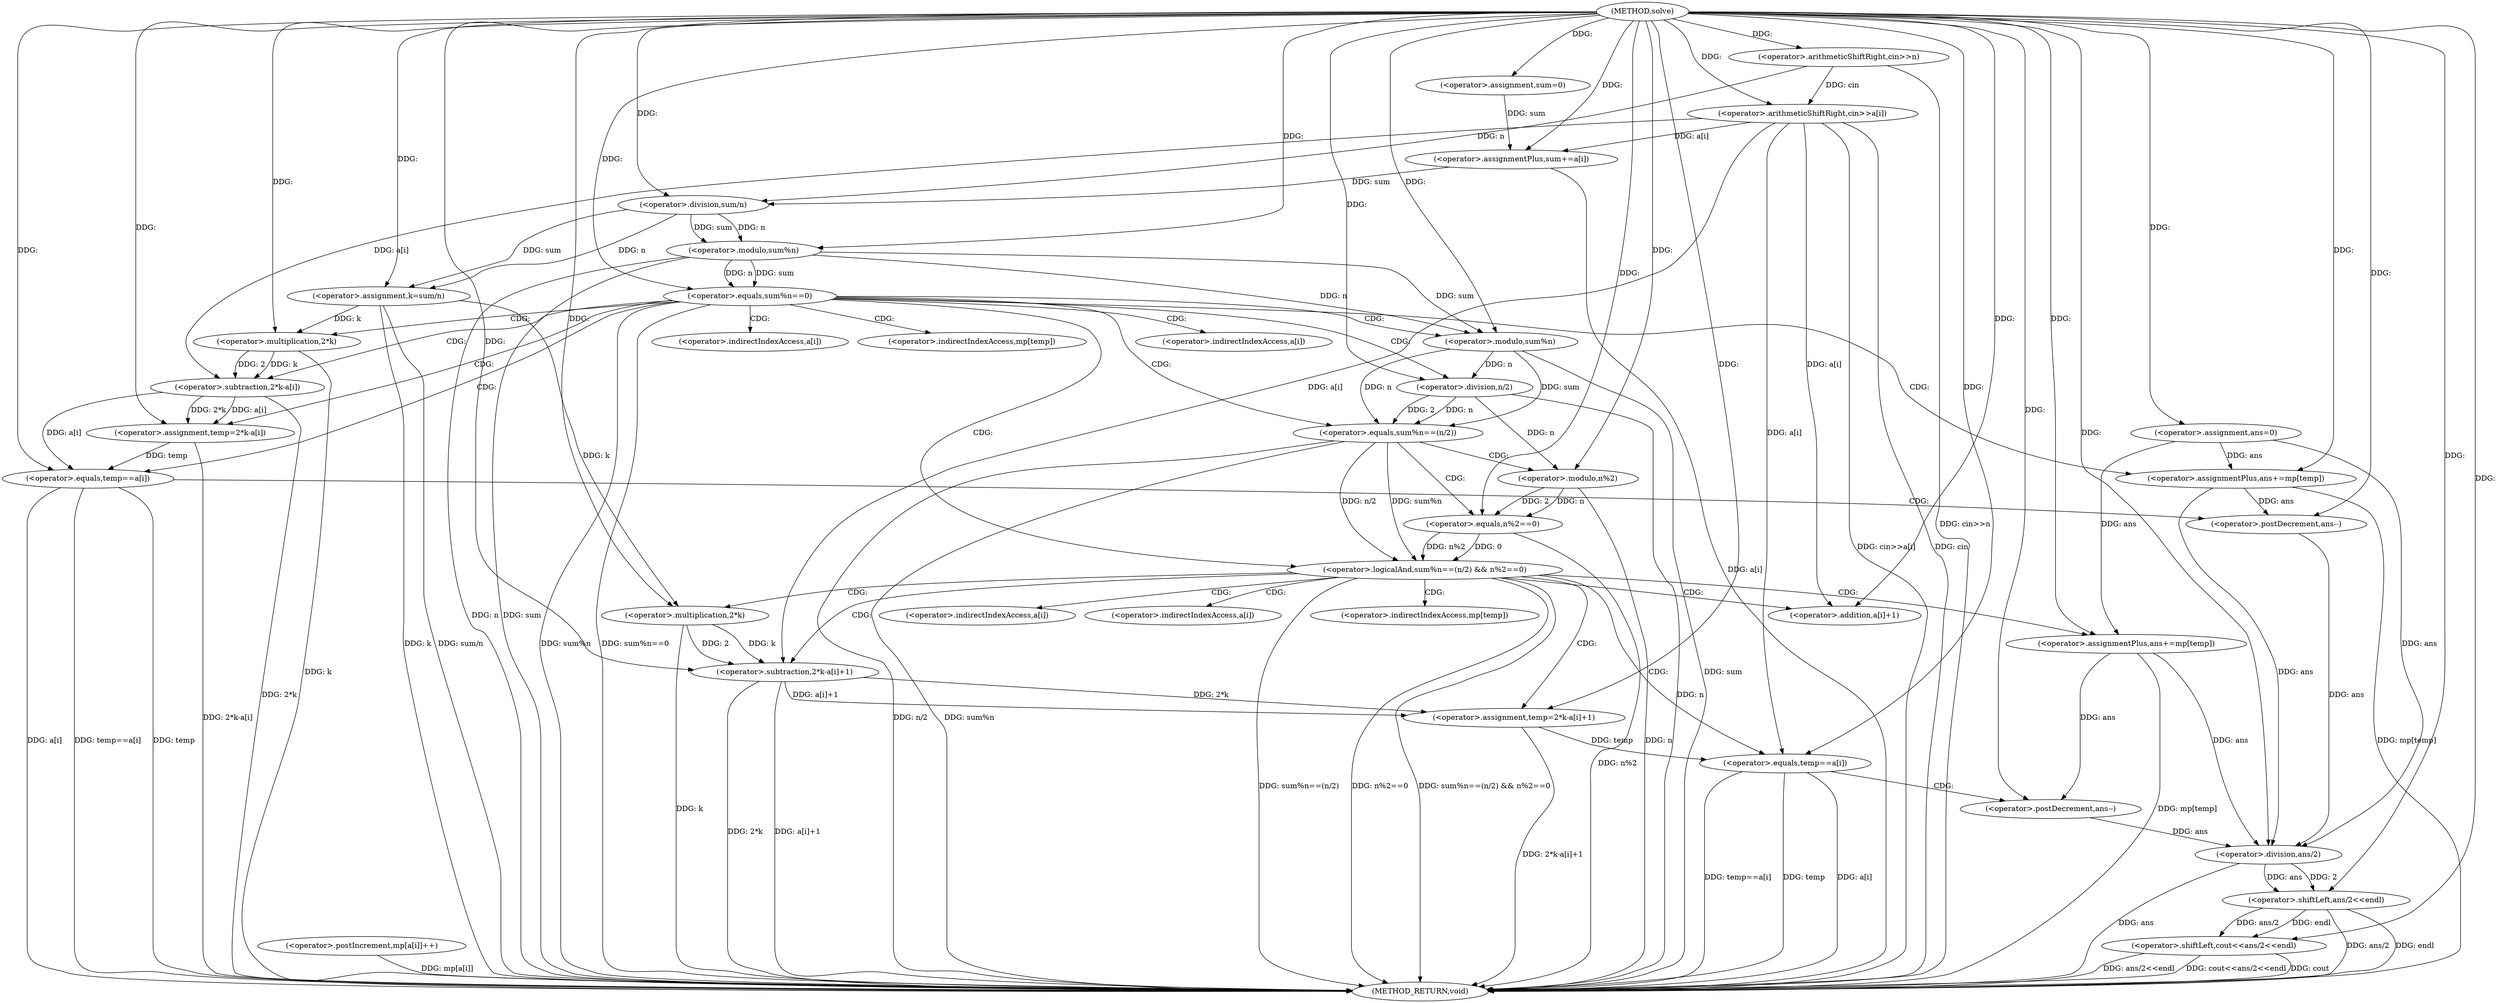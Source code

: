 digraph "solve" {  
"1000122" [label = "(METHOD,solve)" ]
"1000241" [label = "(METHOD_RETURN,void)" ]
"1000126" [label = "(<operator>.assignment,sum=0)" ]
"1000130" [label = "(<operator>.assignment,ans=0)" ]
"1000133" [label = "(<operator>.arithmeticShiftRight,cin>>n)" ]
"1000156" [label = "(<operator>.assignment,k=sum/n)" ]
"1000234" [label = "(<operator>.shiftLeft,cout<<ans/2<<endl)" ]
"1000139" [label = "(<operator>.arithmeticShiftRight,cin>>a[i])" ]
"1000144" [label = "(<operator>.postIncrement,mp[a[i]]++)" ]
"1000150" [label = "(<operator>.assignmentPlus,sum+=a[i])" ]
"1000162" [label = "(<operator>.equals,sum%n==0)" ]
"1000158" [label = "(<operator>.division,sum/n)" ]
"1000236" [label = "(<operator>.shiftLeft,ans/2<<endl)" ]
"1000163" [label = "(<operator>.modulo,sum%n)" ]
"1000170" [label = "(<operator>.assignment,temp=2*k-a[i])" ]
"1000179" [label = "(<operator>.assignmentPlus,ans+=mp[temp])" ]
"1000194" [label = "(<operator>.logicalAnd,sum%n==(n/2) && n%2==0)" ]
"1000237" [label = "(<operator>.division,ans/2)" ]
"1000185" [label = "(<operator>.equals,temp==a[i])" ]
"1000190" [label = "(<operator>.postDecrement,ans--)" ]
"1000172" [label = "(<operator>.subtraction,2*k-a[i])" ]
"1000195" [label = "(<operator>.equals,sum%n==(n/2))" ]
"1000202" [label = "(<operator>.equals,n%2==0)" ]
"1000210" [label = "(<operator>.assignment,temp=2*k-a[i]+1)" ]
"1000221" [label = "(<operator>.assignmentPlus,ans+=mp[temp])" ]
"1000173" [label = "(<operator>.multiplication,2*k)" ]
"1000196" [label = "(<operator>.modulo,sum%n)" ]
"1000199" [label = "(<operator>.division,n/2)" ]
"1000203" [label = "(<operator>.modulo,n%2)" ]
"1000227" [label = "(<operator>.equals,temp==a[i])" ]
"1000232" [label = "(<operator>.postDecrement,ans--)" ]
"1000212" [label = "(<operator>.subtraction,2*k-a[i]+1)" ]
"1000213" [label = "(<operator>.multiplication,2*k)" ]
"1000216" [label = "(<operator>.addition,a[i]+1)" ]
"1000181" [label = "(<operator>.indirectIndexAccess,mp[temp])" ]
"1000176" [label = "(<operator>.indirectIndexAccess,a[i])" ]
"1000187" [label = "(<operator>.indirectIndexAccess,a[i])" ]
"1000223" [label = "(<operator>.indirectIndexAccess,mp[temp])" ]
"1000229" [label = "(<operator>.indirectIndexAccess,a[i])" ]
"1000217" [label = "(<operator>.indirectIndexAccess,a[i])" ]
  "1000133" -> "1000241"  [ label = "DDG: cin>>n"] 
  "1000139" -> "1000241"  [ label = "DDG: cin"] 
  "1000139" -> "1000241"  [ label = "DDG: cin>>a[i]"] 
  "1000144" -> "1000241"  [ label = "DDG: mp[a[i]]"] 
  "1000150" -> "1000241"  [ label = "DDG: a[i]"] 
  "1000156" -> "1000241"  [ label = "DDG: k"] 
  "1000156" -> "1000241"  [ label = "DDG: sum/n"] 
  "1000163" -> "1000241"  [ label = "DDG: sum"] 
  "1000163" -> "1000241"  [ label = "DDG: n"] 
  "1000162" -> "1000241"  [ label = "DDG: sum%n"] 
  "1000162" -> "1000241"  [ label = "DDG: sum%n==0"] 
  "1000196" -> "1000241"  [ label = "DDG: sum"] 
  "1000195" -> "1000241"  [ label = "DDG: sum%n"] 
  "1000199" -> "1000241"  [ label = "DDG: n"] 
  "1000195" -> "1000241"  [ label = "DDG: n/2"] 
  "1000194" -> "1000241"  [ label = "DDG: sum%n==(n/2)"] 
  "1000203" -> "1000241"  [ label = "DDG: n"] 
  "1000202" -> "1000241"  [ label = "DDG: n%2"] 
  "1000194" -> "1000241"  [ label = "DDG: n%2==0"] 
  "1000194" -> "1000241"  [ label = "DDG: sum%n==(n/2) && n%2==0"] 
  "1000213" -> "1000241"  [ label = "DDG: k"] 
  "1000212" -> "1000241"  [ label = "DDG: 2*k"] 
  "1000212" -> "1000241"  [ label = "DDG: a[i]+1"] 
  "1000210" -> "1000241"  [ label = "DDG: 2*k-a[i]+1"] 
  "1000221" -> "1000241"  [ label = "DDG: mp[temp]"] 
  "1000227" -> "1000241"  [ label = "DDG: temp"] 
  "1000227" -> "1000241"  [ label = "DDG: a[i]"] 
  "1000227" -> "1000241"  [ label = "DDG: temp==a[i]"] 
  "1000173" -> "1000241"  [ label = "DDG: k"] 
  "1000172" -> "1000241"  [ label = "DDG: 2*k"] 
  "1000170" -> "1000241"  [ label = "DDG: 2*k-a[i]"] 
  "1000179" -> "1000241"  [ label = "DDG: mp[temp]"] 
  "1000185" -> "1000241"  [ label = "DDG: temp"] 
  "1000185" -> "1000241"  [ label = "DDG: a[i]"] 
  "1000185" -> "1000241"  [ label = "DDG: temp==a[i]"] 
  "1000237" -> "1000241"  [ label = "DDG: ans"] 
  "1000236" -> "1000241"  [ label = "DDG: ans/2"] 
  "1000234" -> "1000241"  [ label = "DDG: ans/2<<endl"] 
  "1000234" -> "1000241"  [ label = "DDG: cout<<ans/2<<endl"] 
  "1000234" -> "1000241"  [ label = "DDG: cout"] 
  "1000236" -> "1000241"  [ label = "DDG: endl"] 
  "1000122" -> "1000126"  [ label = "DDG: "] 
  "1000122" -> "1000130"  [ label = "DDG: "] 
  "1000158" -> "1000156"  [ label = "DDG: n"] 
  "1000158" -> "1000156"  [ label = "DDG: sum"] 
  "1000122" -> "1000133"  [ label = "DDG: "] 
  "1000139" -> "1000150"  [ label = "DDG: a[i]"] 
  "1000122" -> "1000156"  [ label = "DDG: "] 
  "1000122" -> "1000234"  [ label = "DDG: "] 
  "1000236" -> "1000234"  [ label = "DDG: ans/2"] 
  "1000236" -> "1000234"  [ label = "DDG: endl"] 
  "1000133" -> "1000139"  [ label = "DDG: cin"] 
  "1000122" -> "1000139"  [ label = "DDG: "] 
  "1000126" -> "1000150"  [ label = "DDG: sum"] 
  "1000122" -> "1000150"  [ label = "DDG: "] 
  "1000150" -> "1000158"  [ label = "DDG: sum"] 
  "1000122" -> "1000158"  [ label = "DDG: "] 
  "1000133" -> "1000158"  [ label = "DDG: n"] 
  "1000163" -> "1000162"  [ label = "DDG: sum"] 
  "1000163" -> "1000162"  [ label = "DDG: n"] 
  "1000122" -> "1000162"  [ label = "DDG: "] 
  "1000237" -> "1000236"  [ label = "DDG: 2"] 
  "1000237" -> "1000236"  [ label = "DDG: ans"] 
  "1000122" -> "1000236"  [ label = "DDG: "] 
  "1000158" -> "1000163"  [ label = "DDG: sum"] 
  "1000122" -> "1000163"  [ label = "DDG: "] 
  "1000158" -> "1000163"  [ label = "DDG: n"] 
  "1000172" -> "1000170"  [ label = "DDG: 2*k"] 
  "1000172" -> "1000170"  [ label = "DDG: a[i]"] 
  "1000130" -> "1000237"  [ label = "DDG: ans"] 
  "1000221" -> "1000237"  [ label = "DDG: ans"] 
  "1000232" -> "1000237"  [ label = "DDG: ans"] 
  "1000179" -> "1000237"  [ label = "DDG: ans"] 
  "1000190" -> "1000237"  [ label = "DDG: ans"] 
  "1000122" -> "1000237"  [ label = "DDG: "] 
  "1000122" -> "1000170"  [ label = "DDG: "] 
  "1000130" -> "1000179"  [ label = "DDG: ans"] 
  "1000122" -> "1000179"  [ label = "DDG: "] 
  "1000195" -> "1000194"  [ label = "DDG: n/2"] 
  "1000195" -> "1000194"  [ label = "DDG: sum%n"] 
  "1000202" -> "1000194"  [ label = "DDG: 0"] 
  "1000202" -> "1000194"  [ label = "DDG: n%2"] 
  "1000173" -> "1000172"  [ label = "DDG: 2"] 
  "1000173" -> "1000172"  [ label = "DDG: k"] 
  "1000139" -> "1000172"  [ label = "DDG: a[i]"] 
  "1000170" -> "1000185"  [ label = "DDG: temp"] 
  "1000122" -> "1000185"  [ label = "DDG: "] 
  "1000172" -> "1000185"  [ label = "DDG: a[i]"] 
  "1000179" -> "1000190"  [ label = "DDG: ans"] 
  "1000122" -> "1000190"  [ label = "DDG: "] 
  "1000196" -> "1000195"  [ label = "DDG: n"] 
  "1000196" -> "1000195"  [ label = "DDG: sum"] 
  "1000199" -> "1000195"  [ label = "DDG: 2"] 
  "1000199" -> "1000195"  [ label = "DDG: n"] 
  "1000203" -> "1000202"  [ label = "DDG: 2"] 
  "1000203" -> "1000202"  [ label = "DDG: n"] 
  "1000122" -> "1000202"  [ label = "DDG: "] 
  "1000212" -> "1000210"  [ label = "DDG: a[i]+1"] 
  "1000212" -> "1000210"  [ label = "DDG: 2*k"] 
  "1000122" -> "1000173"  [ label = "DDG: "] 
  "1000156" -> "1000173"  [ label = "DDG: k"] 
  "1000163" -> "1000196"  [ label = "DDG: sum"] 
  "1000122" -> "1000196"  [ label = "DDG: "] 
  "1000163" -> "1000196"  [ label = "DDG: n"] 
  "1000196" -> "1000199"  [ label = "DDG: n"] 
  "1000122" -> "1000199"  [ label = "DDG: "] 
  "1000199" -> "1000203"  [ label = "DDG: n"] 
  "1000122" -> "1000203"  [ label = "DDG: "] 
  "1000122" -> "1000210"  [ label = "DDG: "] 
  "1000130" -> "1000221"  [ label = "DDG: ans"] 
  "1000122" -> "1000221"  [ label = "DDG: "] 
  "1000213" -> "1000212"  [ label = "DDG: k"] 
  "1000213" -> "1000212"  [ label = "DDG: 2"] 
  "1000122" -> "1000212"  [ label = "DDG: "] 
  "1000139" -> "1000212"  [ label = "DDG: a[i]"] 
  "1000210" -> "1000227"  [ label = "DDG: temp"] 
  "1000122" -> "1000227"  [ label = "DDG: "] 
  "1000139" -> "1000227"  [ label = "DDG: a[i]"] 
  "1000221" -> "1000232"  [ label = "DDG: ans"] 
  "1000122" -> "1000232"  [ label = "DDG: "] 
  "1000122" -> "1000213"  [ label = "DDG: "] 
  "1000156" -> "1000213"  [ label = "DDG: k"] 
  "1000139" -> "1000216"  [ label = "DDG: a[i]"] 
  "1000122" -> "1000216"  [ label = "DDG: "] 
  "1000162" -> "1000199"  [ label = "CDG: "] 
  "1000162" -> "1000195"  [ label = "CDG: "] 
  "1000162" -> "1000172"  [ label = "CDG: "] 
  "1000162" -> "1000196"  [ label = "CDG: "] 
  "1000162" -> "1000173"  [ label = "CDG: "] 
  "1000162" -> "1000170"  [ label = "CDG: "] 
  "1000162" -> "1000179"  [ label = "CDG: "] 
  "1000162" -> "1000194"  [ label = "CDG: "] 
  "1000162" -> "1000176"  [ label = "CDG: "] 
  "1000162" -> "1000187"  [ label = "CDG: "] 
  "1000162" -> "1000181"  [ label = "CDG: "] 
  "1000162" -> "1000185"  [ label = "CDG: "] 
  "1000194" -> "1000221"  [ label = "CDG: "] 
  "1000194" -> "1000213"  [ label = "CDG: "] 
  "1000194" -> "1000227"  [ label = "CDG: "] 
  "1000194" -> "1000229"  [ label = "CDG: "] 
  "1000194" -> "1000216"  [ label = "CDG: "] 
  "1000194" -> "1000212"  [ label = "CDG: "] 
  "1000194" -> "1000210"  [ label = "CDG: "] 
  "1000194" -> "1000217"  [ label = "CDG: "] 
  "1000194" -> "1000223"  [ label = "CDG: "] 
  "1000185" -> "1000190"  [ label = "CDG: "] 
  "1000195" -> "1000203"  [ label = "CDG: "] 
  "1000195" -> "1000202"  [ label = "CDG: "] 
  "1000227" -> "1000232"  [ label = "CDG: "] 
}
